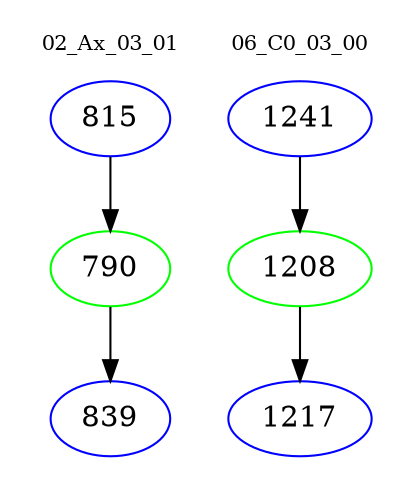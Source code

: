 digraph{
subgraph cluster_0 {
color = white
label = "02_Ax_03_01";
fontsize=10;
T0_815 [label="815", color="blue"]
T0_815 -> T0_790 [color="black"]
T0_790 [label="790", color="green"]
T0_790 -> T0_839 [color="black"]
T0_839 [label="839", color="blue"]
}
subgraph cluster_1 {
color = white
label = "06_C0_03_00";
fontsize=10;
T1_1241 [label="1241", color="blue"]
T1_1241 -> T1_1208 [color="black"]
T1_1208 [label="1208", color="green"]
T1_1208 -> T1_1217 [color="black"]
T1_1217 [label="1217", color="blue"]
}
}

